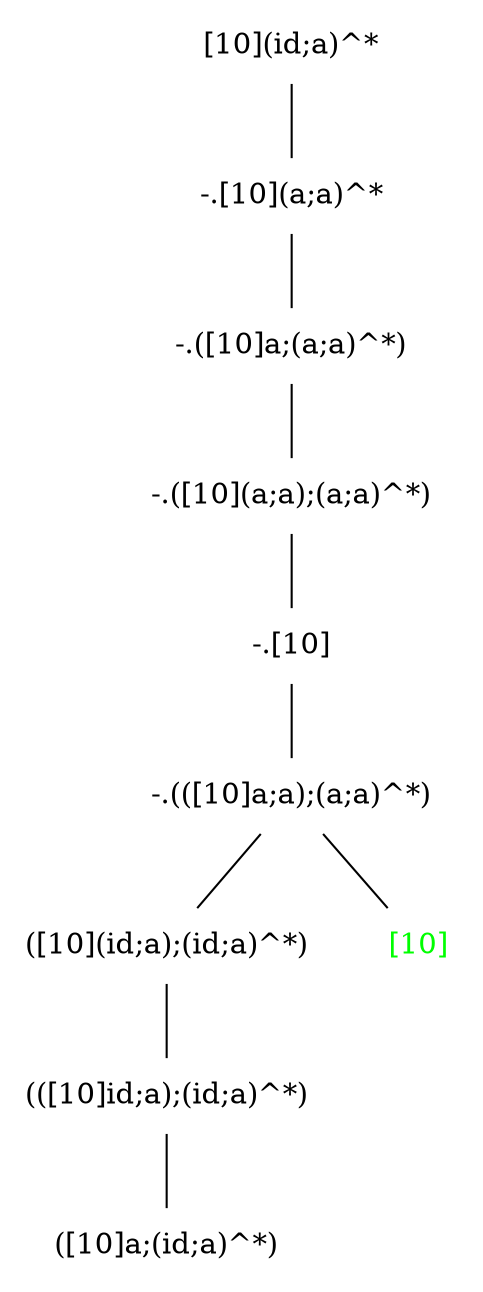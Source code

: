 graph {
node[shape="plaintext"]
N0x7fb22472a178[label="[10](id;a)^*"];
N0x7fb22472a1e8[label="-.[10](a;a)^*"];
N0x7fb22472a258[label="-.([10]a;(a;a)^*)"];
N0x7fb22472a488[label="-.([10](a;a);(a;a)^*)"];
N0x7fb22472a4f8[label="-.[10]"];
N0x7fb22472a728[label="-.(([10]a;a);(a;a)^*)"];
N0x7fb22472a958[label="([10](id;a);(id;a)^*)"];
N0x7fb22472abf8[label="(([10]id;a);(id;a)^*)"];
N0x7fb22472ad48[label="([10]a;(id;a)^*)"];
N0x7fb22472abf8 -- N0x7fb22472ad48;
N0x7fb22472a958 -- N0x7fb22472abf8;
N0x7fb22472a728 -- N0x7fb22472a958;
N0x7fb22472a9c8[label="[10]", fontcolor=green];
N0x7fb22472a728 -- N0x7fb22472a9c8;
N0x7fb22472a4f8 -- N0x7fb22472a728;
N0x7fb22472a488 -- N0x7fb22472a4f8;
N0x7fb22472a258 -- N0x7fb22472a488;
N0x7fb22472a1e8 -- N0x7fb22472a258;
N0x7fb22472a178 -- N0x7fb22472a1e8;
}
